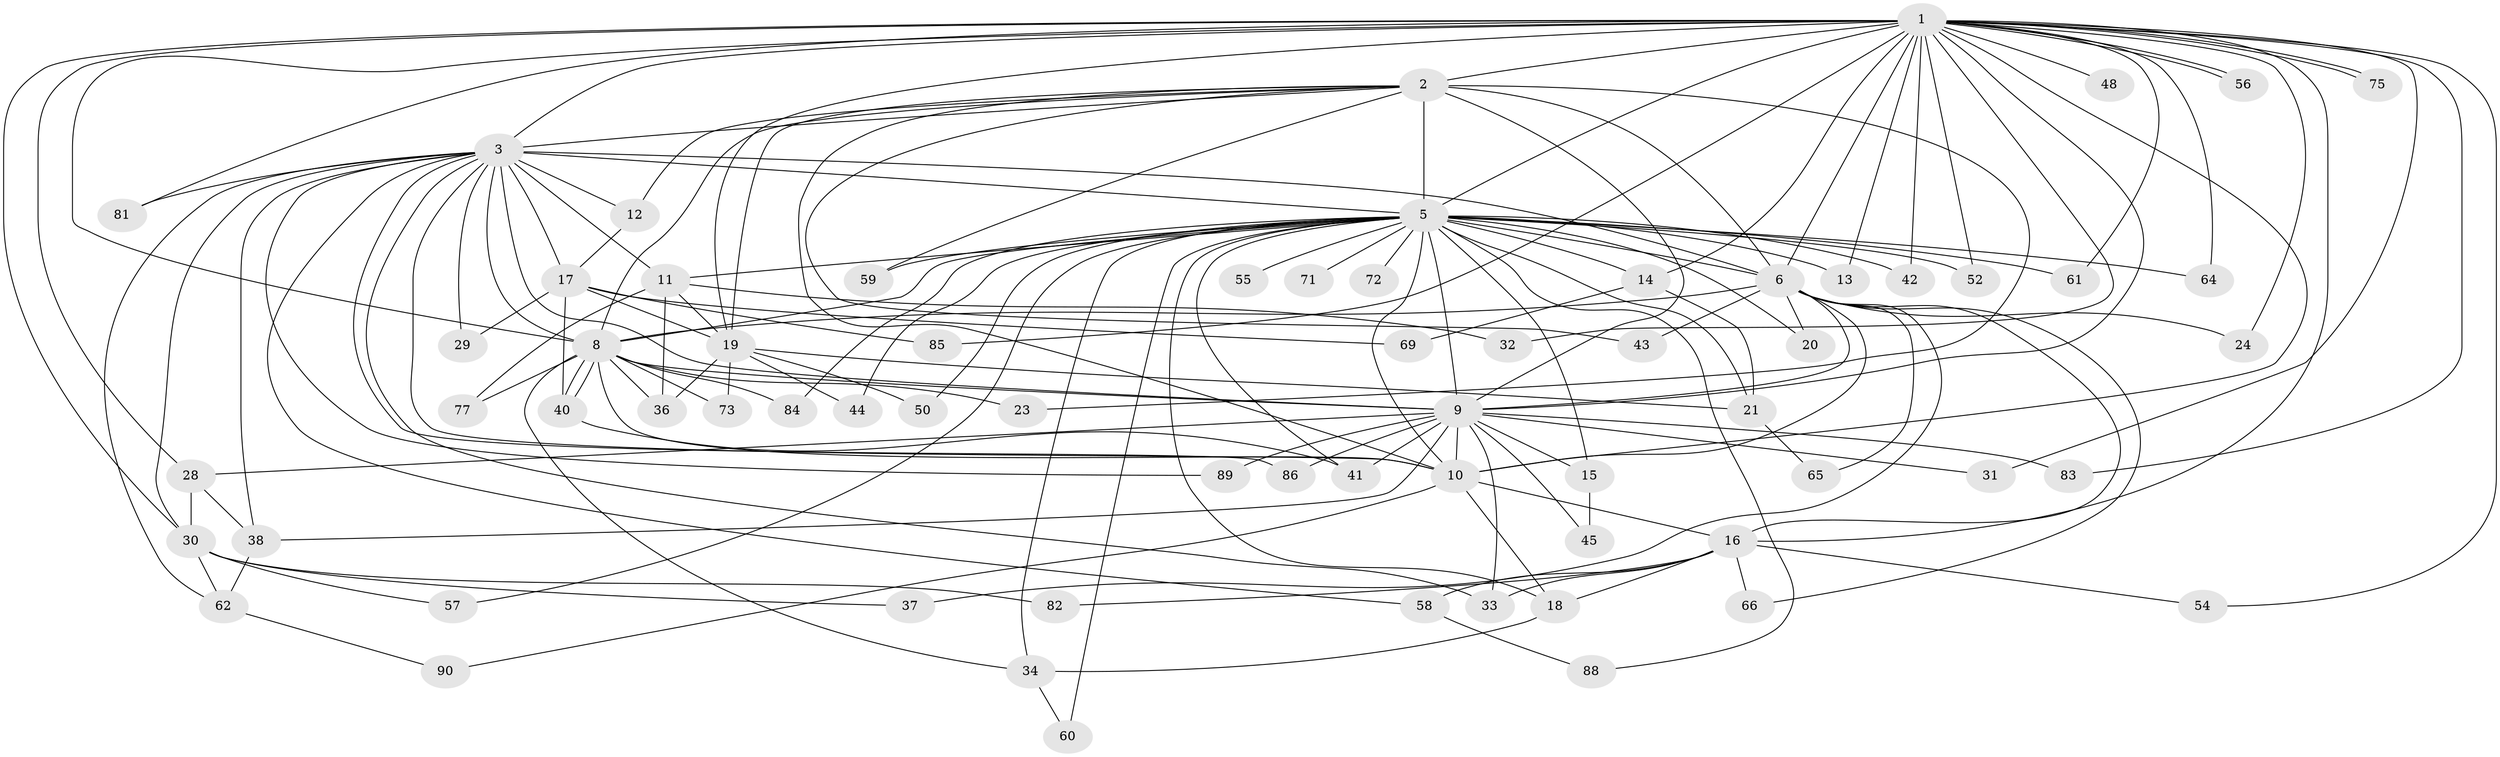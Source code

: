 // Generated by graph-tools (version 1.1) at 2025/23/03/03/25 07:23:47]
// undirected, 67 vertices, 155 edges
graph export_dot {
graph [start="1"]
  node [color=gray90,style=filled];
  1 [super="+4"];
  2 [super="+22"];
  3 [super="+26"];
  5 [super="+7"];
  6 [super="+87"];
  8 [super="+78"];
  9 [super="+67"];
  10 [super="+49"];
  11 [super="+27"];
  12;
  13;
  14;
  15;
  16 [super="+46"];
  17 [super="+70"];
  18 [super="+68"];
  19 [super="+25"];
  20;
  21 [super="+51"];
  23;
  24;
  28 [super="+35"];
  29;
  30 [super="+63"];
  31;
  32;
  33 [super="+47"];
  34 [super="+39"];
  36 [super="+53"];
  37;
  38 [super="+74"];
  40;
  41 [super="+79"];
  42 [super="+76"];
  43;
  44;
  45;
  48;
  50;
  52;
  54;
  55;
  56;
  57;
  58;
  59;
  60;
  61;
  62 [super="+80"];
  64;
  65;
  66;
  69;
  71;
  72;
  73;
  75;
  77;
  81;
  82;
  83;
  84;
  85;
  86;
  88;
  89;
  90;
  1 -- 2 [weight=2];
  1 -- 3 [weight=2];
  1 -- 5 [weight=4];
  1 -- 6 [weight=2];
  1 -- 8 [weight=2];
  1 -- 9 [weight=2];
  1 -- 10 [weight=3];
  1 -- 28 [weight=2];
  1 -- 30;
  1 -- 42;
  1 -- 48 [weight=2];
  1 -- 56;
  1 -- 56;
  1 -- 61;
  1 -- 75;
  1 -- 75;
  1 -- 85;
  1 -- 64;
  1 -- 13;
  1 -- 14;
  1 -- 16;
  1 -- 81;
  1 -- 83;
  1 -- 24;
  1 -- 31;
  1 -- 32;
  1 -- 52;
  1 -- 54;
  1 -- 19;
  2 -- 3;
  2 -- 5 [weight=3];
  2 -- 6;
  2 -- 8;
  2 -- 9;
  2 -- 10;
  2 -- 12;
  2 -- 19;
  2 -- 23;
  2 -- 43;
  2 -- 59;
  3 -- 5 [weight=2];
  3 -- 6;
  3 -- 8;
  3 -- 9 [weight=2];
  3 -- 10;
  3 -- 11;
  3 -- 12;
  3 -- 17;
  3 -- 29;
  3 -- 38;
  3 -- 58;
  3 -- 62;
  3 -- 81;
  3 -- 86;
  3 -- 89;
  3 -- 30;
  3 -- 33;
  5 -- 6 [weight=2];
  5 -- 8 [weight=2];
  5 -- 9 [weight=3];
  5 -- 10 [weight=2];
  5 -- 11;
  5 -- 14;
  5 -- 15;
  5 -- 18;
  5 -- 41;
  5 -- 42 [weight=2];
  5 -- 52;
  5 -- 60;
  5 -- 64;
  5 -- 72 [weight=2];
  5 -- 88;
  5 -- 71;
  5 -- 13;
  5 -- 20;
  5 -- 21;
  5 -- 84;
  5 -- 44;
  5 -- 50;
  5 -- 55;
  5 -- 57;
  5 -- 59;
  5 -- 61;
  5 -- 34;
  6 -- 8;
  6 -- 9 [weight=2];
  6 -- 10;
  6 -- 20;
  6 -- 24;
  6 -- 37;
  6 -- 43;
  6 -- 65;
  6 -- 66;
  6 -- 16;
  8 -- 9;
  8 -- 10;
  8 -- 23;
  8 -- 34;
  8 -- 36;
  8 -- 40;
  8 -- 40;
  8 -- 73;
  8 -- 77;
  8 -- 84;
  9 -- 10;
  9 -- 15;
  9 -- 31;
  9 -- 33;
  9 -- 41;
  9 -- 45;
  9 -- 83;
  9 -- 86;
  9 -- 89;
  9 -- 38;
  9 -- 28;
  10 -- 16;
  10 -- 18;
  10 -- 90;
  11 -- 32;
  11 -- 77;
  11 -- 36;
  11 -- 19;
  12 -- 17;
  14 -- 21;
  14 -- 69;
  15 -- 45;
  16 -- 33;
  16 -- 54;
  16 -- 66;
  16 -- 82;
  16 -- 58;
  16 -- 18;
  17 -- 19;
  17 -- 29;
  17 -- 69;
  17 -- 85;
  17 -- 40;
  18 -- 34;
  19 -- 44;
  19 -- 50;
  19 -- 73;
  19 -- 21;
  19 -- 36;
  21 -- 65;
  28 -- 30;
  28 -- 38;
  30 -- 37;
  30 -- 57;
  30 -- 82;
  30 -- 62;
  34 -- 60;
  38 -- 62;
  40 -- 41;
  58 -- 88;
  62 -- 90;
}
